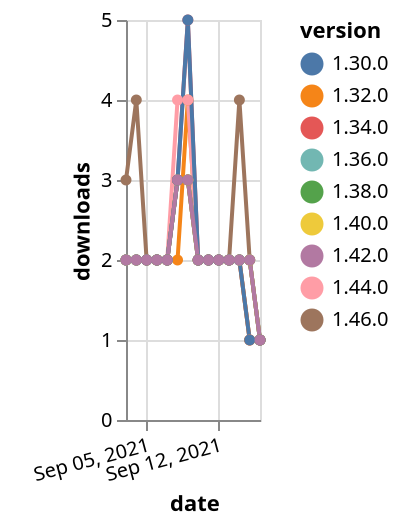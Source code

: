 {"$schema": "https://vega.github.io/schema/vega-lite/v5.json", "description": "A simple bar chart with embedded data.", "data": {"values": [{"date": "2021-09-03", "total": 2420, "delta": 2, "version": "1.34.0"}, {"date": "2021-09-04", "total": 2422, "delta": 2, "version": "1.34.0"}, {"date": "2021-09-05", "total": 2424, "delta": 2, "version": "1.34.0"}, {"date": "2021-09-06", "total": 2426, "delta": 2, "version": "1.34.0"}, {"date": "2021-09-07", "total": 2428, "delta": 2, "version": "1.34.0"}, {"date": "2021-09-08", "total": 2431, "delta": 3, "version": "1.34.0"}, {"date": "2021-09-09", "total": 2436, "delta": 5, "version": "1.34.0"}, {"date": "2021-09-10", "total": 2438, "delta": 2, "version": "1.34.0"}, {"date": "2021-09-11", "total": 2440, "delta": 2, "version": "1.34.0"}, {"date": "2021-09-12", "total": 2442, "delta": 2, "version": "1.34.0"}, {"date": "2021-09-13", "total": 2444, "delta": 2, "version": "1.34.0"}, {"date": "2021-09-14", "total": 2446, "delta": 2, "version": "1.34.0"}, {"date": "2021-09-15", "total": 2447, "delta": 1, "version": "1.34.0"}, {"date": "2021-09-16", "total": 2448, "delta": 1, "version": "1.34.0"}, {"date": "2021-09-03", "total": 2545, "delta": 2, "version": "1.32.0"}, {"date": "2021-09-04", "total": 2547, "delta": 2, "version": "1.32.0"}, {"date": "2021-09-05", "total": 2549, "delta": 2, "version": "1.32.0"}, {"date": "2021-09-06", "total": 2551, "delta": 2, "version": "1.32.0"}, {"date": "2021-09-07", "total": 2553, "delta": 2, "version": "1.32.0"}, {"date": "2021-09-08", "total": 2555, "delta": 2, "version": "1.32.0"}, {"date": "2021-09-09", "total": 2559, "delta": 4, "version": "1.32.0"}, {"date": "2021-09-10", "total": 2561, "delta": 2, "version": "1.32.0"}, {"date": "2021-09-11", "total": 2563, "delta": 2, "version": "1.32.0"}, {"date": "2021-09-12", "total": 2565, "delta": 2, "version": "1.32.0"}, {"date": "2021-09-13", "total": 2567, "delta": 2, "version": "1.32.0"}, {"date": "2021-09-14", "total": 2569, "delta": 2, "version": "1.32.0"}, {"date": "2021-09-15", "total": 2570, "delta": 1, "version": "1.32.0"}, {"date": "2021-09-16", "total": 2571, "delta": 1, "version": "1.32.0"}, {"date": "2021-09-03", "total": 702, "delta": 2, "version": "1.44.0"}, {"date": "2021-09-04", "total": 704, "delta": 2, "version": "1.44.0"}, {"date": "2021-09-05", "total": 706, "delta": 2, "version": "1.44.0"}, {"date": "2021-09-06", "total": 708, "delta": 2, "version": "1.44.0"}, {"date": "2021-09-07", "total": 710, "delta": 2, "version": "1.44.0"}, {"date": "2021-09-08", "total": 714, "delta": 4, "version": "1.44.0"}, {"date": "2021-09-09", "total": 718, "delta": 4, "version": "1.44.0"}, {"date": "2021-09-10", "total": 720, "delta": 2, "version": "1.44.0"}, {"date": "2021-09-11", "total": 722, "delta": 2, "version": "1.44.0"}, {"date": "2021-09-12", "total": 724, "delta": 2, "version": "1.44.0"}, {"date": "2021-09-13", "total": 726, "delta": 2, "version": "1.44.0"}, {"date": "2021-09-14", "total": 728, "delta": 2, "version": "1.44.0"}, {"date": "2021-09-15", "total": 730, "delta": 2, "version": "1.44.0"}, {"date": "2021-09-16", "total": 731, "delta": 1, "version": "1.44.0"}, {"date": "2021-09-03", "total": 1667, "delta": 2, "version": "1.38.0"}, {"date": "2021-09-04", "total": 1669, "delta": 2, "version": "1.38.0"}, {"date": "2021-09-05", "total": 1671, "delta": 2, "version": "1.38.0"}, {"date": "2021-09-06", "total": 1673, "delta": 2, "version": "1.38.0"}, {"date": "2021-09-07", "total": 1675, "delta": 2, "version": "1.38.0"}, {"date": "2021-09-08", "total": 1678, "delta": 3, "version": "1.38.0"}, {"date": "2021-09-09", "total": 1681, "delta": 3, "version": "1.38.0"}, {"date": "2021-09-10", "total": 1683, "delta": 2, "version": "1.38.0"}, {"date": "2021-09-11", "total": 1685, "delta": 2, "version": "1.38.0"}, {"date": "2021-09-12", "total": 1687, "delta": 2, "version": "1.38.0"}, {"date": "2021-09-13", "total": 1689, "delta": 2, "version": "1.38.0"}, {"date": "2021-09-14", "total": 1691, "delta": 2, "version": "1.38.0"}, {"date": "2021-09-15", "total": 1693, "delta": 2, "version": "1.38.0"}, {"date": "2021-09-16", "total": 1694, "delta": 1, "version": "1.38.0"}, {"date": "2021-09-03", "total": 2040, "delta": 2, "version": "1.36.0"}, {"date": "2021-09-04", "total": 2042, "delta": 2, "version": "1.36.0"}, {"date": "2021-09-05", "total": 2044, "delta": 2, "version": "1.36.0"}, {"date": "2021-09-06", "total": 2046, "delta": 2, "version": "1.36.0"}, {"date": "2021-09-07", "total": 2048, "delta": 2, "version": "1.36.0"}, {"date": "2021-09-08", "total": 2051, "delta": 3, "version": "1.36.0"}, {"date": "2021-09-09", "total": 2054, "delta": 3, "version": "1.36.0"}, {"date": "2021-09-10", "total": 2056, "delta": 2, "version": "1.36.0"}, {"date": "2021-09-11", "total": 2058, "delta": 2, "version": "1.36.0"}, {"date": "2021-09-12", "total": 2060, "delta": 2, "version": "1.36.0"}, {"date": "2021-09-13", "total": 2062, "delta": 2, "version": "1.36.0"}, {"date": "2021-09-14", "total": 2064, "delta": 2, "version": "1.36.0"}, {"date": "2021-09-15", "total": 2066, "delta": 2, "version": "1.36.0"}, {"date": "2021-09-16", "total": 2067, "delta": 1, "version": "1.36.0"}, {"date": "2021-09-03", "total": 1462, "delta": 2, "version": "1.40.0"}, {"date": "2021-09-04", "total": 1464, "delta": 2, "version": "1.40.0"}, {"date": "2021-09-05", "total": 1466, "delta": 2, "version": "1.40.0"}, {"date": "2021-09-06", "total": 1468, "delta": 2, "version": "1.40.0"}, {"date": "2021-09-07", "total": 1470, "delta": 2, "version": "1.40.0"}, {"date": "2021-09-08", "total": 1473, "delta": 3, "version": "1.40.0"}, {"date": "2021-09-09", "total": 1476, "delta": 3, "version": "1.40.0"}, {"date": "2021-09-10", "total": 1478, "delta": 2, "version": "1.40.0"}, {"date": "2021-09-11", "total": 1480, "delta": 2, "version": "1.40.0"}, {"date": "2021-09-12", "total": 1482, "delta": 2, "version": "1.40.0"}, {"date": "2021-09-13", "total": 1484, "delta": 2, "version": "1.40.0"}, {"date": "2021-09-14", "total": 1486, "delta": 2, "version": "1.40.0"}, {"date": "2021-09-15", "total": 1488, "delta": 2, "version": "1.40.0"}, {"date": "2021-09-16", "total": 1489, "delta": 1, "version": "1.40.0"}, {"date": "2021-09-03", "total": 230, "delta": 3, "version": "1.46.0"}, {"date": "2021-09-04", "total": 234, "delta": 4, "version": "1.46.0"}, {"date": "2021-09-05", "total": 236, "delta": 2, "version": "1.46.0"}, {"date": "2021-09-06", "total": 238, "delta": 2, "version": "1.46.0"}, {"date": "2021-09-07", "total": 240, "delta": 2, "version": "1.46.0"}, {"date": "2021-09-08", "total": 243, "delta": 3, "version": "1.46.0"}, {"date": "2021-09-09", "total": 246, "delta": 3, "version": "1.46.0"}, {"date": "2021-09-10", "total": 248, "delta": 2, "version": "1.46.0"}, {"date": "2021-09-11", "total": 250, "delta": 2, "version": "1.46.0"}, {"date": "2021-09-12", "total": 252, "delta": 2, "version": "1.46.0"}, {"date": "2021-09-13", "total": 254, "delta": 2, "version": "1.46.0"}, {"date": "2021-09-14", "total": 258, "delta": 4, "version": "1.46.0"}, {"date": "2021-09-15", "total": 260, "delta": 2, "version": "1.46.0"}, {"date": "2021-09-16", "total": 261, "delta": 1, "version": "1.46.0"}, {"date": "2021-09-03", "total": 2992, "delta": 2, "version": "1.30.0"}, {"date": "2021-09-04", "total": 2994, "delta": 2, "version": "1.30.0"}, {"date": "2021-09-05", "total": 2996, "delta": 2, "version": "1.30.0"}, {"date": "2021-09-06", "total": 2998, "delta": 2, "version": "1.30.0"}, {"date": "2021-09-07", "total": 3000, "delta": 2, "version": "1.30.0"}, {"date": "2021-09-08", "total": 3003, "delta": 3, "version": "1.30.0"}, {"date": "2021-09-09", "total": 3008, "delta": 5, "version": "1.30.0"}, {"date": "2021-09-10", "total": 3010, "delta": 2, "version": "1.30.0"}, {"date": "2021-09-11", "total": 3012, "delta": 2, "version": "1.30.0"}, {"date": "2021-09-12", "total": 3014, "delta": 2, "version": "1.30.0"}, {"date": "2021-09-13", "total": 3016, "delta": 2, "version": "1.30.0"}, {"date": "2021-09-14", "total": 3018, "delta": 2, "version": "1.30.0"}, {"date": "2021-09-15", "total": 3019, "delta": 1, "version": "1.30.0"}, {"date": "2021-09-16", "total": 3020, "delta": 1, "version": "1.30.0"}, {"date": "2021-09-03", "total": 1001, "delta": 2, "version": "1.42.0"}, {"date": "2021-09-04", "total": 1003, "delta": 2, "version": "1.42.0"}, {"date": "2021-09-05", "total": 1005, "delta": 2, "version": "1.42.0"}, {"date": "2021-09-06", "total": 1007, "delta": 2, "version": "1.42.0"}, {"date": "2021-09-07", "total": 1009, "delta": 2, "version": "1.42.0"}, {"date": "2021-09-08", "total": 1012, "delta": 3, "version": "1.42.0"}, {"date": "2021-09-09", "total": 1015, "delta": 3, "version": "1.42.0"}, {"date": "2021-09-10", "total": 1017, "delta": 2, "version": "1.42.0"}, {"date": "2021-09-11", "total": 1019, "delta": 2, "version": "1.42.0"}, {"date": "2021-09-12", "total": 1021, "delta": 2, "version": "1.42.0"}, {"date": "2021-09-13", "total": 1023, "delta": 2, "version": "1.42.0"}, {"date": "2021-09-14", "total": 1025, "delta": 2, "version": "1.42.0"}, {"date": "2021-09-15", "total": 1027, "delta": 2, "version": "1.42.0"}, {"date": "2021-09-16", "total": 1028, "delta": 1, "version": "1.42.0"}]}, "width": "container", "mark": {"type": "line", "point": {"filled": true}}, "encoding": {"x": {"field": "date", "type": "temporal", "timeUnit": "yearmonthdate", "title": "date", "axis": {"labelAngle": -15}}, "y": {"field": "delta", "type": "quantitative", "title": "downloads"}, "color": {"field": "version", "type": "nominal"}, "tooltip": {"field": "delta"}}}